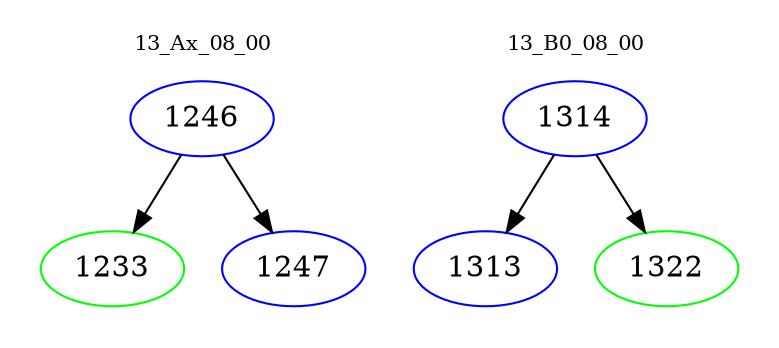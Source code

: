 digraph{
subgraph cluster_0 {
color = white
label = "13_Ax_08_00";
fontsize=10;
T0_1246 [label="1246", color="blue"]
T0_1246 -> T0_1233 [color="black"]
T0_1233 [label="1233", color="green"]
T0_1246 -> T0_1247 [color="black"]
T0_1247 [label="1247", color="blue"]
}
subgraph cluster_1 {
color = white
label = "13_B0_08_00";
fontsize=10;
T1_1314 [label="1314", color="blue"]
T1_1314 -> T1_1313 [color="black"]
T1_1313 [label="1313", color="blue"]
T1_1314 -> T1_1322 [color="black"]
T1_1322 [label="1322", color="green"]
}
}
